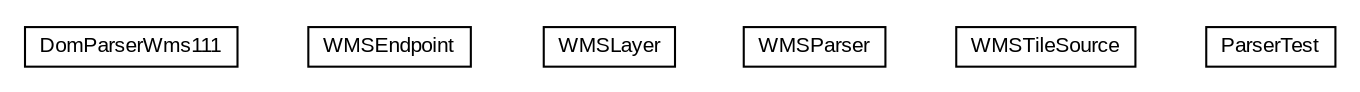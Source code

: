 #!/usr/local/bin/dot
#
# Class diagram 
# Generated by UMLGraph version R5_6-24-gf6e263 (http://www.umlgraph.org/)
#

digraph G {
	edge [fontname="arial",fontsize=10,labelfontname="arial",labelfontsize=10];
	node [fontname="arial",fontsize=10,shape=plaintext];
	nodesep=0.25;
	ranksep=0.5;
	// org.osmdroid.wms.DomParserWms111
	c38973 [label=<<table title="org.osmdroid.wms.DomParserWms111" border="0" cellborder="1" cellspacing="0" cellpadding="2" port="p" href="./DomParserWms111.html">
		<tr><td><table border="0" cellspacing="0" cellpadding="1">
<tr><td align="center" balign="center"> DomParserWms111 </td></tr>
		</table></td></tr>
		</table>>, URL="./DomParserWms111.html", fontname="arial", fontcolor="black", fontsize=10.0];
	// org.osmdroid.wms.WMSEndpoint
	c38974 [label=<<table title="org.osmdroid.wms.WMSEndpoint" border="0" cellborder="1" cellspacing="0" cellpadding="2" port="p" href="./WMSEndpoint.html">
		<tr><td><table border="0" cellspacing="0" cellpadding="1">
<tr><td align="center" balign="center"> WMSEndpoint </td></tr>
		</table></td></tr>
		</table>>, URL="./WMSEndpoint.html", fontname="arial", fontcolor="black", fontsize=10.0];
	// org.osmdroid.wms.WMSLayer
	c38975 [label=<<table title="org.osmdroid.wms.WMSLayer" border="0" cellborder="1" cellspacing="0" cellpadding="2" port="p" href="./WMSLayer.html">
		<tr><td><table border="0" cellspacing="0" cellpadding="1">
<tr><td align="center" balign="center"> WMSLayer </td></tr>
		</table></td></tr>
		</table>>, URL="./WMSLayer.html", fontname="arial", fontcolor="black", fontsize=10.0];
	// org.osmdroid.wms.WMSParser
	c38976 [label=<<table title="org.osmdroid.wms.WMSParser" border="0" cellborder="1" cellspacing="0" cellpadding="2" port="p" href="./WMSParser.html">
		<tr><td><table border="0" cellspacing="0" cellpadding="1">
<tr><td align="center" balign="center"> WMSParser </td></tr>
		</table></td></tr>
		</table>>, URL="./WMSParser.html", fontname="arial", fontcolor="black", fontsize=10.0];
	// org.osmdroid.wms.WMSTileSource
	c38977 [label=<<table title="org.osmdroid.wms.WMSTileSource" border="0" cellborder="1" cellspacing="0" cellpadding="2" port="p" href="./WMSTileSource.html">
		<tr><td><table border="0" cellspacing="0" cellpadding="1">
<tr><td align="center" balign="center"> WMSTileSource </td></tr>
		</table></td></tr>
		</table>>, URL="./WMSTileSource.html", fontname="arial", fontcolor="black", fontsize=10.0];
	// org.osmdroid.wms.ParserTest
	c38978 [label=<<table title="org.osmdroid.wms.ParserTest" border="0" cellborder="1" cellspacing="0" cellpadding="2" port="p" href="./ParserTest.html">
		<tr><td><table border="0" cellspacing="0" cellpadding="1">
<tr><td align="center" balign="center"> ParserTest </td></tr>
		</table></td></tr>
		</table>>, URL="./ParserTest.html", fontname="arial", fontcolor="black", fontsize=10.0];
}

